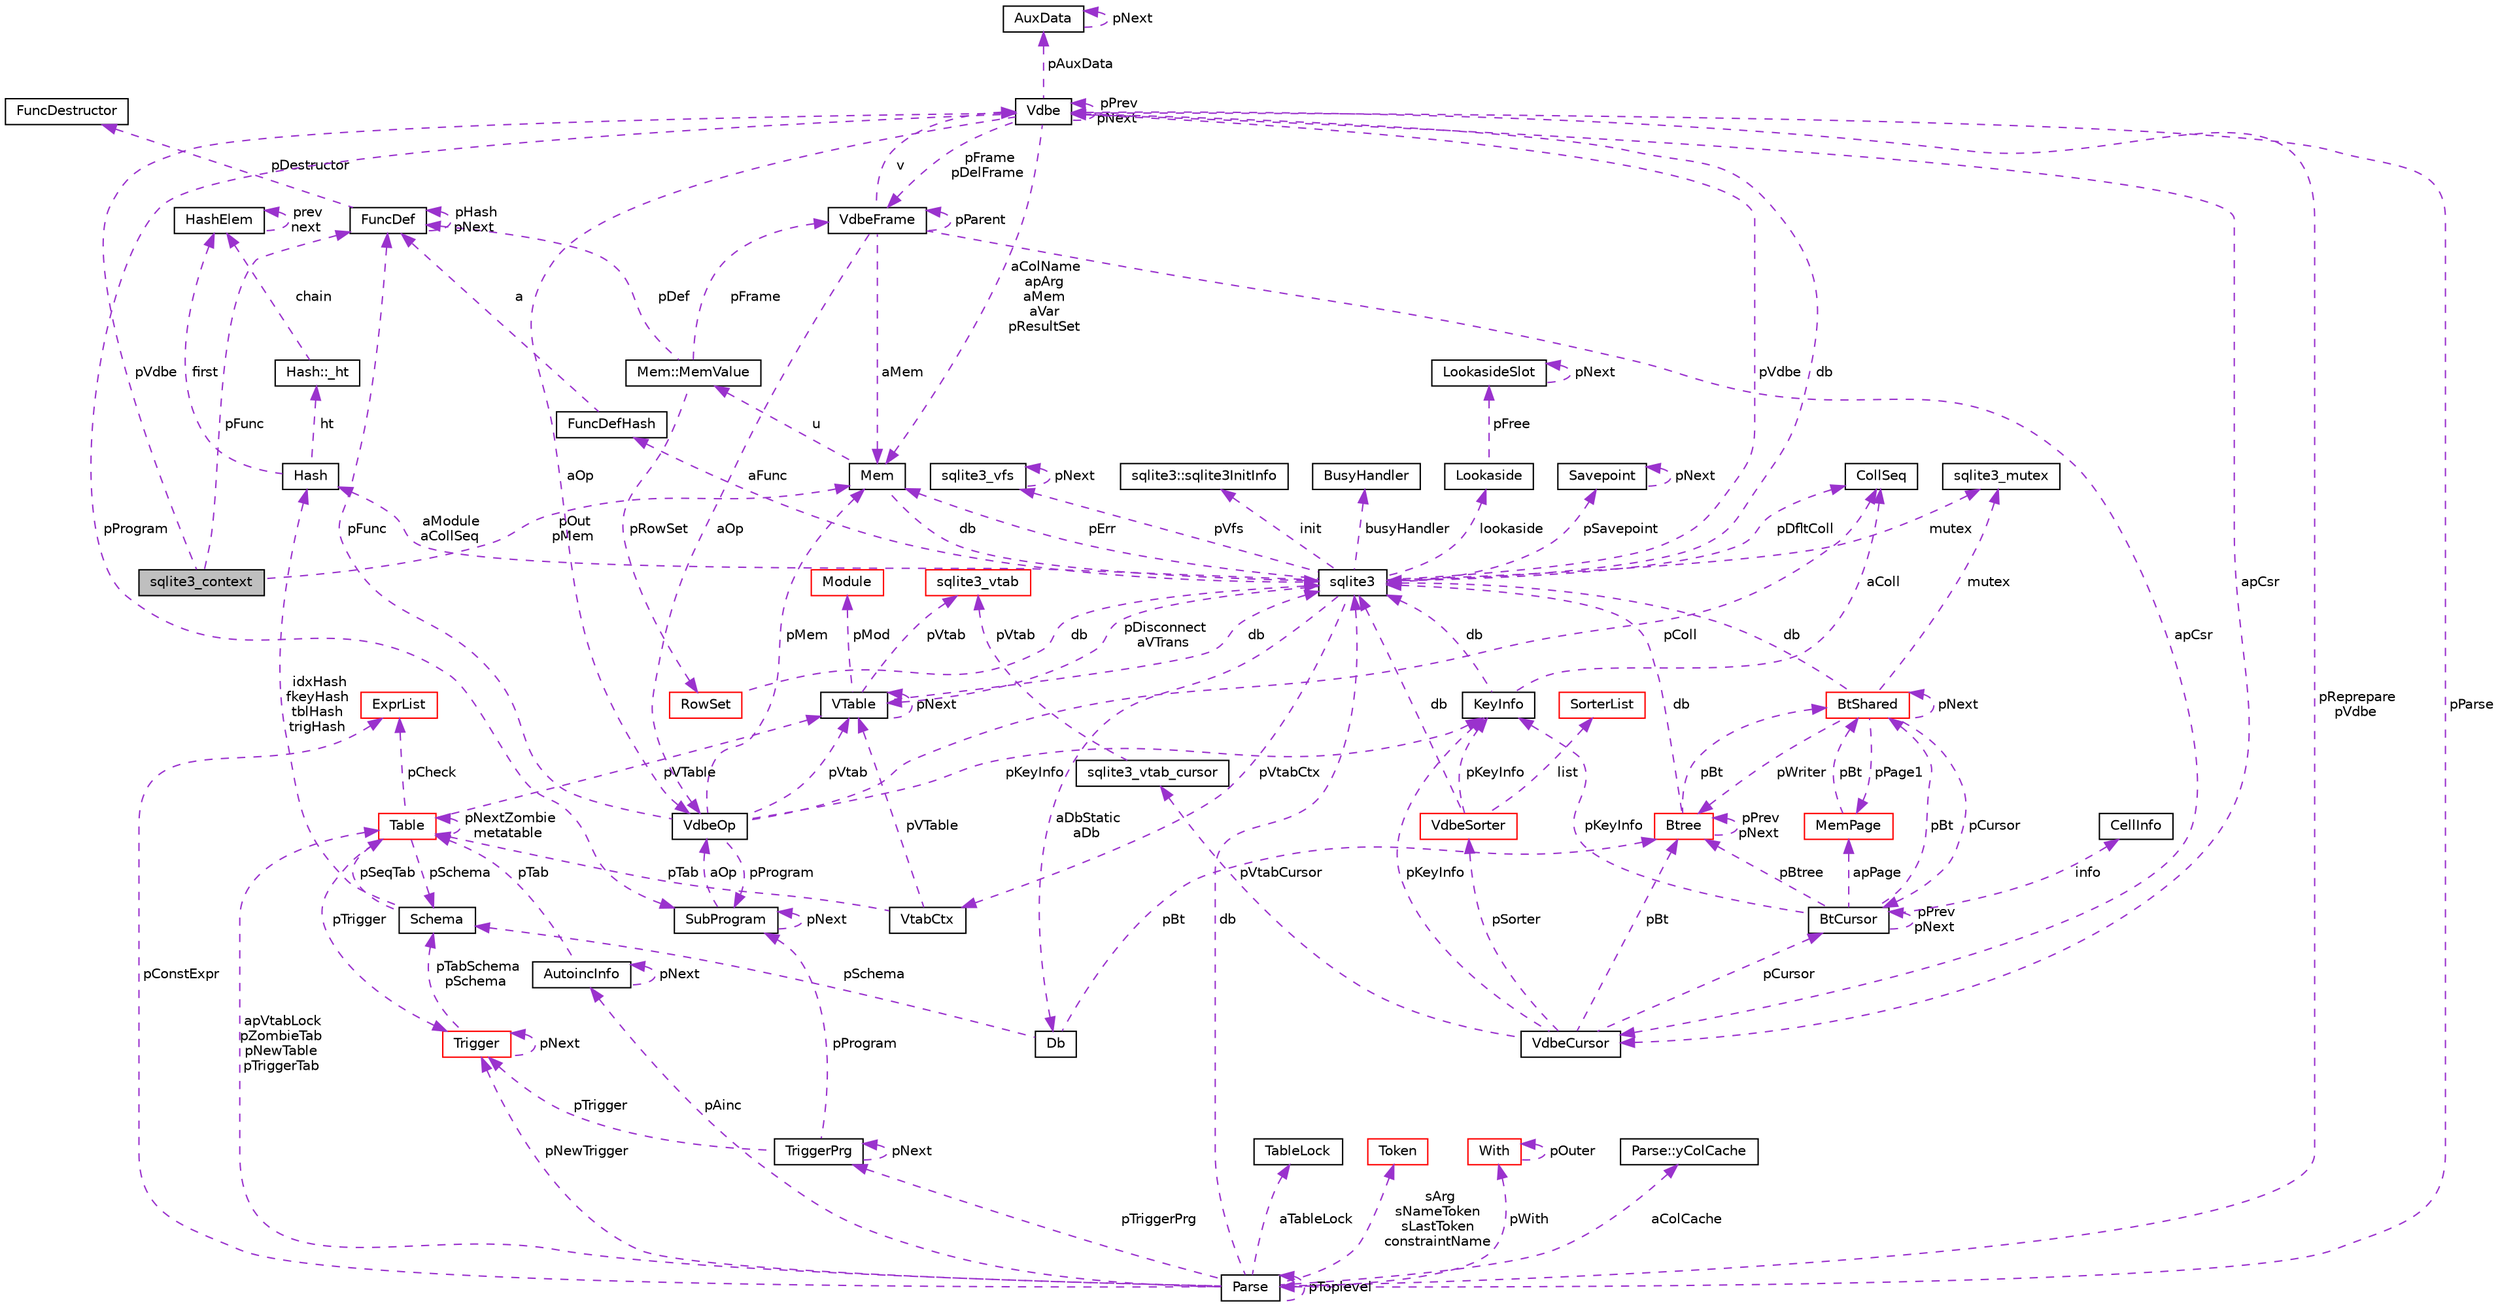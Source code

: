 digraph "sqlite3_context"
{
  edge [fontname="Helvetica",fontsize="10",labelfontname="Helvetica",labelfontsize="10"];
  node [fontname="Helvetica",fontsize="10",shape=record];
  Node1 [label="sqlite3_context",height=0.2,width=0.4,color="black", fillcolor="grey75", style="filled", fontcolor="black"];
  Node2 -> Node1 [dir="back",color="darkorchid3",fontsize="10",style="dashed",label=" pVdbe" ];
  Node2 [label="Vdbe",height=0.2,width=0.4,color="black", fillcolor="white", style="filled",URL="$struct_vdbe.html"];
  Node2 -> Node2 [dir="back",color="darkorchid3",fontsize="10",style="dashed",label=" pPrev\npNext" ];
  Node3 -> Node2 [dir="back",color="darkorchid3",fontsize="10",style="dashed",label=" aColName\napArg\naMem\naVar\npResultSet" ];
  Node3 [label="Mem",height=0.2,width=0.4,color="black", fillcolor="white", style="filled",URL="$struct_mem.html"];
  Node4 -> Node3 [dir="back",color="darkorchid3",fontsize="10",style="dashed",label=" u" ];
  Node4 [label="Mem::MemValue",height=0.2,width=0.4,color="black", fillcolor="white", style="filled",URL="$union_mem_1_1_mem_value.html"];
  Node5 -> Node4 [dir="back",color="darkorchid3",fontsize="10",style="dashed",label=" pFrame" ];
  Node5 [label="VdbeFrame",height=0.2,width=0.4,color="black", fillcolor="white", style="filled",URL="$struct_vdbe_frame.html"];
  Node3 -> Node5 [dir="back",color="darkorchid3",fontsize="10",style="dashed",label=" aMem" ];
  Node2 -> Node5 [dir="back",color="darkorchid3",fontsize="10",style="dashed",label=" v" ];
  Node5 -> Node5 [dir="back",color="darkorchid3",fontsize="10",style="dashed",label=" pParent" ];
  Node6 -> Node5 [dir="back",color="darkorchid3",fontsize="10",style="dashed",label=" apCsr" ];
  Node6 [label="VdbeCursor",height=0.2,width=0.4,color="black", fillcolor="white", style="filled",URL="$struct_vdbe_cursor.html"];
  Node7 -> Node6 [dir="back",color="darkorchid3",fontsize="10",style="dashed",label=" pCursor" ];
  Node7 [label="BtCursor",height=0.2,width=0.4,color="black", fillcolor="white", style="filled",URL="$struct_bt_cursor.html"];
  Node7 -> Node7 [dir="back",color="darkorchid3",fontsize="10",style="dashed",label=" pPrev\npNext" ];
  Node8 -> Node7 [dir="back",color="darkorchid3",fontsize="10",style="dashed",label=" info" ];
  Node8 [label="CellInfo",height=0.2,width=0.4,color="black", fillcolor="white", style="filled",URL="$struct_cell_info.html"];
  Node9 -> Node7 [dir="back",color="darkorchid3",fontsize="10",style="dashed",label=" pBt" ];
  Node9 [label="BtShared",height=0.2,width=0.4,color="red", fillcolor="white", style="filled",URL="$struct_bt_shared.html"];
  Node7 -> Node9 [dir="back",color="darkorchid3",fontsize="10",style="dashed",label=" pCursor" ];
  Node9 -> Node9 [dir="back",color="darkorchid3",fontsize="10",style="dashed",label=" pNext" ];
  Node10 -> Node9 [dir="back",color="darkorchid3",fontsize="10",style="dashed",label=" db" ];
  Node10 [label="sqlite3",height=0.2,width=0.4,color="black", fillcolor="white", style="filled",URL="$structsqlite3.html"];
  Node3 -> Node10 [dir="back",color="darkorchid3",fontsize="10",style="dashed",label=" pErr" ];
  Node2 -> Node10 [dir="back",color="darkorchid3",fontsize="10",style="dashed",label=" pVdbe" ];
  Node11 -> Node10 [dir="back",color="darkorchid3",fontsize="10",style="dashed",label=" pSavepoint" ];
  Node11 [label="Savepoint",height=0.2,width=0.4,color="black", fillcolor="white", style="filled",URL="$struct_savepoint.html"];
  Node11 -> Node11 [dir="back",color="darkorchid3",fontsize="10",style="dashed",label=" pNext" ];
  Node12 -> Node10 [dir="back",color="darkorchid3",fontsize="10",style="dashed",label=" aFunc" ];
  Node12 [label="FuncDefHash",height=0.2,width=0.4,color="black", fillcolor="white", style="filled",URL="$struct_func_def_hash.html"];
  Node13 -> Node12 [dir="back",color="darkorchid3",fontsize="10",style="dashed",label=" a" ];
  Node13 [label="FuncDef",height=0.2,width=0.4,color="black", fillcolor="white", style="filled",URL="$struct_func_def.html"];
  Node14 -> Node13 [dir="back",color="darkorchid3",fontsize="10",style="dashed",label=" pDestructor" ];
  Node14 [label="FuncDestructor",height=0.2,width=0.4,color="black", fillcolor="white", style="filled",URL="$struct_func_destructor.html"];
  Node13 -> Node13 [dir="back",color="darkorchid3",fontsize="10",style="dashed",label=" pHash\npNext" ];
  Node15 -> Node10 [dir="back",color="darkorchid3",fontsize="10",style="dashed",label=" lookaside" ];
  Node15 [label="Lookaside",height=0.2,width=0.4,color="black", fillcolor="white", style="filled",URL="$struct_lookaside.html"];
  Node16 -> Node15 [dir="back",color="darkorchid3",fontsize="10",style="dashed",label=" pFree" ];
  Node16 [label="LookasideSlot",height=0.2,width=0.4,color="black", fillcolor="white", style="filled",URL="$struct_lookaside_slot.html"];
  Node16 -> Node16 [dir="back",color="darkorchid3",fontsize="10",style="dashed",label=" pNext" ];
  Node17 -> Node10 [dir="back",color="darkorchid3",fontsize="10",style="dashed",label=" mutex" ];
  Node17 [label="sqlite3_mutex",height=0.2,width=0.4,color="black", fillcolor="white", style="filled",URL="$structsqlite3__mutex.html"];
  Node18 -> Node10 [dir="back",color="darkorchid3",fontsize="10",style="dashed",label=" pVfs" ];
  Node18 [label="sqlite3_vfs",height=0.2,width=0.4,color="black", fillcolor="white", style="filled",URL="$structsqlite3__vfs.html"];
  Node18 -> Node18 [dir="back",color="darkorchid3",fontsize="10",style="dashed",label=" pNext" ];
  Node19 -> Node10 [dir="back",color="darkorchid3",fontsize="10",style="dashed",label=" init" ];
  Node19 [label="sqlite3::sqlite3InitInfo",height=0.2,width=0.4,color="black", fillcolor="white", style="filled",URL="$structsqlite3_1_1sqlite3_init_info.html"];
  Node20 -> Node10 [dir="back",color="darkorchid3",fontsize="10",style="dashed",label=" busyHandler" ];
  Node20 [label="BusyHandler",height=0.2,width=0.4,color="black", fillcolor="white", style="filled",URL="$struct_busy_handler.html"];
  Node21 -> Node10 [dir="back",color="darkorchid3",fontsize="10",style="dashed",label=" pVtabCtx" ];
  Node21 [label="VtabCtx",height=0.2,width=0.4,color="black", fillcolor="white", style="filled",URL="$struct_vtab_ctx.html"];
  Node22 -> Node21 [dir="back",color="darkorchid3",fontsize="10",style="dashed",label=" pVTable" ];
  Node22 [label="VTable",height=0.2,width=0.4,color="black", fillcolor="white", style="filled",URL="$struct_v_table.html"];
  Node10 -> Node22 [dir="back",color="darkorchid3",fontsize="10",style="dashed",label=" db" ];
  Node22 -> Node22 [dir="back",color="darkorchid3",fontsize="10",style="dashed",label=" pNext" ];
  Node23 -> Node22 [dir="back",color="darkorchid3",fontsize="10",style="dashed",label=" pMod" ];
  Node23 [label="Module",height=0.2,width=0.4,color="red", fillcolor="white", style="filled",URL="$struct_module.html"];
  Node24 -> Node22 [dir="back",color="darkorchid3",fontsize="10",style="dashed",label=" pVtab" ];
  Node24 [label="sqlite3_vtab",height=0.2,width=0.4,color="red", fillcolor="white", style="filled",URL="$structsqlite3__vtab.html"];
  Node25 -> Node21 [dir="back",color="darkorchid3",fontsize="10",style="dashed",label=" pTab" ];
  Node25 [label="Table",height=0.2,width=0.4,color="red", fillcolor="white", style="filled",URL="$struct_table.html"];
  Node26 -> Node25 [dir="back",color="darkorchid3",fontsize="10",style="dashed",label=" pSchema" ];
  Node26 [label="Schema",height=0.2,width=0.4,color="black", fillcolor="white", style="filled",URL="$struct_schema.html"];
  Node25 -> Node26 [dir="back",color="darkorchid3",fontsize="10",style="dashed",label=" pSeqTab" ];
  Node27 -> Node26 [dir="back",color="darkorchid3",fontsize="10",style="dashed",label=" idxHash\nfkeyHash\ntblHash\ntrigHash" ];
  Node27 [label="Hash",height=0.2,width=0.4,color="black", fillcolor="white", style="filled",URL="$struct_hash.html"];
  Node28 -> Node27 [dir="back",color="darkorchid3",fontsize="10",style="dashed",label=" ht" ];
  Node28 [label="Hash::_ht",height=0.2,width=0.4,color="black", fillcolor="white", style="filled",URL="$struct_hash_1_1__ht.html"];
  Node29 -> Node28 [dir="back",color="darkorchid3",fontsize="10",style="dashed",label=" chain" ];
  Node29 [label="HashElem",height=0.2,width=0.4,color="black", fillcolor="white", style="filled",URL="$struct_hash_elem.html"];
  Node29 -> Node29 [dir="back",color="darkorchid3",fontsize="10",style="dashed",label=" prev\nnext" ];
  Node29 -> Node27 [dir="back",color="darkorchid3",fontsize="10",style="dashed",label=" first" ];
  Node22 -> Node25 [dir="back",color="darkorchid3",fontsize="10",style="dashed",label=" pVTable" ];
  Node25 -> Node25 [dir="back",color="darkorchid3",fontsize="10",style="dashed",label=" pNextZombie\nmetatable" ];
  Node30 -> Node25 [dir="back",color="darkorchid3",fontsize="10",style="dashed",label=" pTrigger" ];
  Node30 [label="Trigger",height=0.2,width=0.4,color="red", fillcolor="white", style="filled",URL="$struct_trigger.html"];
  Node26 -> Node30 [dir="back",color="darkorchid3",fontsize="10",style="dashed",label=" pTabSchema\npSchema" ];
  Node30 -> Node30 [dir="back",color="darkorchid3",fontsize="10",style="dashed",label=" pNext" ];
  Node31 -> Node25 [dir="back",color="darkorchid3",fontsize="10",style="dashed",label=" pCheck" ];
  Node31 [label="ExprList",height=0.2,width=0.4,color="red", fillcolor="white", style="filled",URL="$struct_expr_list.html"];
  Node32 -> Node10 [dir="back",color="darkorchid3",fontsize="10",style="dashed",label=" pDfltColl" ];
  Node32 [label="CollSeq",height=0.2,width=0.4,color="black", fillcolor="white", style="filled",URL="$struct_coll_seq.html"];
  Node22 -> Node10 [dir="back",color="darkorchid3",fontsize="10",style="dashed",label=" pDisconnect\naVTrans" ];
  Node33 -> Node10 [dir="back",color="darkorchid3",fontsize="10",style="dashed",label=" aDbStatic\naDb" ];
  Node33 [label="Db",height=0.2,width=0.4,color="black", fillcolor="white", style="filled",URL="$struct_db.html"];
  Node26 -> Node33 [dir="back",color="darkorchid3",fontsize="10",style="dashed",label=" pSchema" ];
  Node34 -> Node33 [dir="back",color="darkorchid3",fontsize="10",style="dashed",label=" pBt" ];
  Node34 [label="Btree",height=0.2,width=0.4,color="red", fillcolor="white", style="filled",URL="$struct_btree.html"];
  Node9 -> Node34 [dir="back",color="darkorchid3",fontsize="10",style="dashed",label=" pBt" ];
  Node10 -> Node34 [dir="back",color="darkorchid3",fontsize="10",style="dashed",label=" db" ];
  Node34 -> Node34 [dir="back",color="darkorchid3",fontsize="10",style="dashed",label=" pPrev\npNext" ];
  Node27 -> Node10 [dir="back",color="darkorchid3",fontsize="10",style="dashed",label=" aModule\naCollSeq" ];
  Node17 -> Node9 [dir="back",color="darkorchid3",fontsize="10",style="dashed",label=" mutex" ];
  Node35 -> Node9 [dir="back",color="darkorchid3",fontsize="10",style="dashed",label=" pPage1" ];
  Node35 [label="MemPage",height=0.2,width=0.4,color="red", fillcolor="white", style="filled",URL="$struct_mem_page.html"];
  Node9 -> Node35 [dir="back",color="darkorchid3",fontsize="10",style="dashed",label=" pBt" ];
  Node34 -> Node9 [dir="back",color="darkorchid3",fontsize="10",style="dashed",label=" pWriter" ];
  Node35 -> Node7 [dir="back",color="darkorchid3",fontsize="10",style="dashed",label=" apPage" ];
  Node36 -> Node7 [dir="back",color="darkorchid3",fontsize="10",style="dashed",label=" pKeyInfo" ];
  Node36 [label="KeyInfo",height=0.2,width=0.4,color="black", fillcolor="white", style="filled",URL="$struct_key_info.html"];
  Node10 -> Node36 [dir="back",color="darkorchid3",fontsize="10",style="dashed",label=" db" ];
  Node32 -> Node36 [dir="back",color="darkorchid3",fontsize="10",style="dashed",label=" aColl" ];
  Node34 -> Node7 [dir="back",color="darkorchid3",fontsize="10",style="dashed",label=" pBtree" ];
  Node37 -> Node6 [dir="back",color="darkorchid3",fontsize="10",style="dashed",label=" pVtabCursor" ];
  Node37 [label="sqlite3_vtab_cursor",height=0.2,width=0.4,color="black", fillcolor="white", style="filled",URL="$structsqlite3__vtab__cursor.html"];
  Node24 -> Node37 [dir="back",color="darkorchid3",fontsize="10",style="dashed",label=" pVtab" ];
  Node38 -> Node6 [dir="back",color="darkorchid3",fontsize="10",style="dashed",label=" pSorter" ];
  Node38 [label="VdbeSorter",height=0.2,width=0.4,color="red", fillcolor="white", style="filled",URL="$struct_vdbe_sorter.html"];
  Node39 -> Node38 [dir="back",color="darkorchid3",fontsize="10",style="dashed",label=" list" ];
  Node39 [label="SorterList",height=0.2,width=0.4,color="red", fillcolor="white", style="filled",URL="$struct_sorter_list.html"];
  Node10 -> Node38 [dir="back",color="darkorchid3",fontsize="10",style="dashed",label=" db" ];
  Node36 -> Node38 [dir="back",color="darkorchid3",fontsize="10",style="dashed",label=" pKeyInfo" ];
  Node36 -> Node6 [dir="back",color="darkorchid3",fontsize="10",style="dashed",label=" pKeyInfo" ];
  Node34 -> Node6 [dir="back",color="darkorchid3",fontsize="10",style="dashed",label=" pBt" ];
  Node40 -> Node5 [dir="back",color="darkorchid3",fontsize="10",style="dashed",label=" aOp" ];
  Node40 [label="VdbeOp",height=0.2,width=0.4,color="black", fillcolor="white", style="filled",URL="$struct_vdbe_op.html"];
  Node3 -> Node40 [dir="back",color="darkorchid3",fontsize="10",style="dashed",label=" pMem" ];
  Node32 -> Node40 [dir="back",color="darkorchid3",fontsize="10",style="dashed",label=" pColl" ];
  Node22 -> Node40 [dir="back",color="darkorchid3",fontsize="10",style="dashed",label=" pVtab" ];
  Node41 -> Node40 [dir="back",color="darkorchid3",fontsize="10",style="dashed",label=" pProgram" ];
  Node41 [label="SubProgram",height=0.2,width=0.4,color="black", fillcolor="white", style="filled",URL="$struct_sub_program.html"];
  Node41 -> Node41 [dir="back",color="darkorchid3",fontsize="10",style="dashed",label=" pNext" ];
  Node40 -> Node41 [dir="back",color="darkorchid3",fontsize="10",style="dashed",label=" aOp" ];
  Node36 -> Node40 [dir="back",color="darkorchid3",fontsize="10",style="dashed",label=" pKeyInfo" ];
  Node13 -> Node40 [dir="back",color="darkorchid3",fontsize="10",style="dashed",label=" pFunc" ];
  Node42 -> Node4 [dir="back",color="darkorchid3",fontsize="10",style="dashed",label=" pRowSet" ];
  Node42 [label="RowSet",height=0.2,width=0.4,color="red", fillcolor="white", style="filled",URL="$struct_row_set.html"];
  Node10 -> Node42 [dir="back",color="darkorchid3",fontsize="10",style="dashed",label=" db" ];
  Node13 -> Node4 [dir="back",color="darkorchid3",fontsize="10",style="dashed",label=" pDef" ];
  Node10 -> Node3 [dir="back",color="darkorchid3",fontsize="10",style="dashed",label=" db" ];
  Node10 -> Node2 [dir="back",color="darkorchid3",fontsize="10",style="dashed",label=" db" ];
  Node5 -> Node2 [dir="back",color="darkorchid3",fontsize="10",style="dashed",label=" pFrame\npDelFrame" ];
  Node43 -> Node2 [dir="back",color="darkorchid3",fontsize="10",style="dashed",label=" pAuxData" ];
  Node43 [label="AuxData",height=0.2,width=0.4,color="black", fillcolor="white", style="filled",URL="$struct_aux_data.html"];
  Node43 -> Node43 [dir="back",color="darkorchid3",fontsize="10",style="dashed",label=" pNext" ];
  Node41 -> Node2 [dir="back",color="darkorchid3",fontsize="10",style="dashed",label=" pProgram" ];
  Node6 -> Node2 [dir="back",color="darkorchid3",fontsize="10",style="dashed",label=" apCsr" ];
  Node44 -> Node2 [dir="back",color="darkorchid3",fontsize="10",style="dashed",label=" pParse" ];
  Node44 [label="Parse",height=0.2,width=0.4,color="black", fillcolor="white", style="filled",URL="$struct_parse.html"];
  Node2 -> Node44 [dir="back",color="darkorchid3",fontsize="10",style="dashed",label=" pReprepare\npVdbe" ];
  Node10 -> Node44 [dir="back",color="darkorchid3",fontsize="10",style="dashed",label=" db" ];
  Node45 -> Node44 [dir="back",color="darkorchid3",fontsize="10",style="dashed",label=" aTableLock" ];
  Node45 [label="TableLock",height=0.2,width=0.4,color="black", fillcolor="white", style="filled",URL="$struct_table_lock.html"];
  Node46 -> Node44 [dir="back",color="darkorchid3",fontsize="10",style="dashed",label=" sArg\nsNameToken\nsLastToken\nconstraintName" ];
  Node46 [label="Token",height=0.2,width=0.4,color="red", fillcolor="white", style="filled",URL="$struct_token.html"];
  Node47 -> Node44 [dir="back",color="darkorchid3",fontsize="10",style="dashed",label=" pWith" ];
  Node47 [label="With",height=0.2,width=0.4,color="red", fillcolor="white", style="filled",URL="$struct_with.html"];
  Node47 -> Node47 [dir="back",color="darkorchid3",fontsize="10",style="dashed",label=" pOuter" ];
  Node48 -> Node44 [dir="back",color="darkorchid3",fontsize="10",style="dashed",label=" aColCache" ];
  Node48 [label="Parse::yColCache",height=0.2,width=0.4,color="black", fillcolor="white", style="filled",URL="$struct_parse_1_1y_col_cache.html"];
  Node25 -> Node44 [dir="back",color="darkorchid3",fontsize="10",style="dashed",label=" apVtabLock\npZombieTab\npNewTable\npTriggerTab" ];
  Node30 -> Node44 [dir="back",color="darkorchid3",fontsize="10",style="dashed",label=" pNewTrigger" ];
  Node49 -> Node44 [dir="back",color="darkorchid3",fontsize="10",style="dashed",label=" pTriggerPrg" ];
  Node49 [label="TriggerPrg",height=0.2,width=0.4,color="black", fillcolor="white", style="filled",URL="$struct_trigger_prg.html"];
  Node41 -> Node49 [dir="back",color="darkorchid3",fontsize="10",style="dashed",label=" pProgram" ];
  Node30 -> Node49 [dir="back",color="darkorchid3",fontsize="10",style="dashed",label=" pTrigger" ];
  Node49 -> Node49 [dir="back",color="darkorchid3",fontsize="10",style="dashed",label=" pNext" ];
  Node50 -> Node44 [dir="back",color="darkorchid3",fontsize="10",style="dashed",label=" pAinc" ];
  Node50 [label="AutoincInfo",height=0.2,width=0.4,color="black", fillcolor="white", style="filled",URL="$struct_autoinc_info.html"];
  Node25 -> Node50 [dir="back",color="darkorchid3",fontsize="10",style="dashed",label=" pTab" ];
  Node50 -> Node50 [dir="back",color="darkorchid3",fontsize="10",style="dashed",label=" pNext" ];
  Node31 -> Node44 [dir="back",color="darkorchid3",fontsize="10",style="dashed",label=" pConstExpr" ];
  Node44 -> Node44 [dir="back",color="darkorchid3",fontsize="10",style="dashed",label=" pToplevel" ];
  Node40 -> Node2 [dir="back",color="darkorchid3",fontsize="10",style="dashed",label=" aOp" ];
  Node3 -> Node1 [dir="back",color="darkorchid3",fontsize="10",style="dashed",label=" pOut\npMem" ];
  Node13 -> Node1 [dir="back",color="darkorchid3",fontsize="10",style="dashed",label=" pFunc" ];
}
